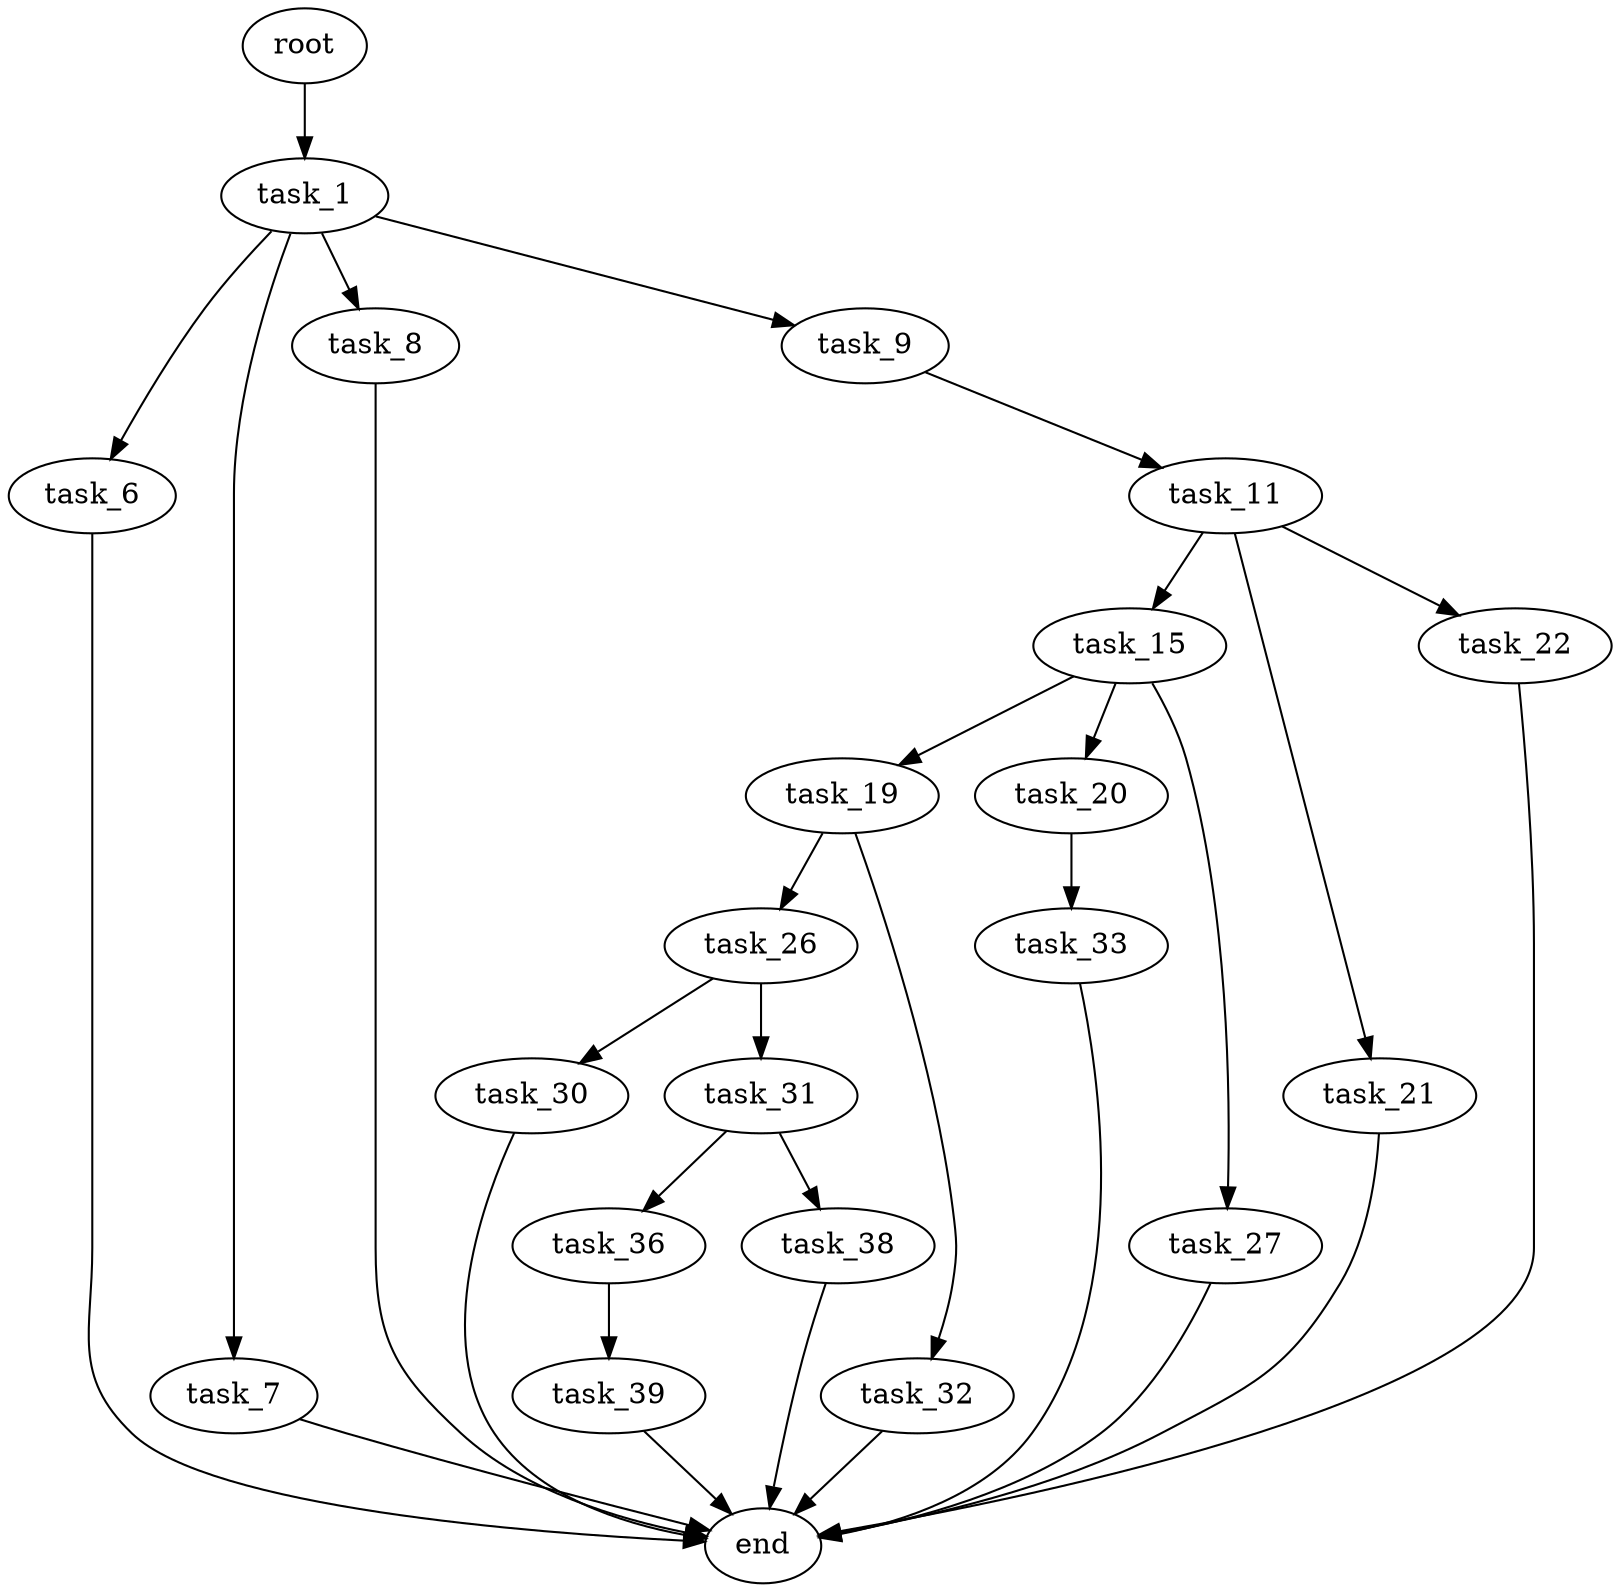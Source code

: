 digraph G {
  root [size="0.000000"];
  task_1 [size="231928233984.000000"];
  task_6 [size="28991029248.000000"];
  task_7 [size="1208174912.000000"];
  task_8 [size="1073741824000.000000"];
  task_9 [size="34743292572.000000"];
  end [size="0.000000"];
  task_11 [size="1459187888.000000"];
  task_15 [size="34150223958.000000"];
  task_21 [size="15699414806.000000"];
  task_22 [size="368293445632.000000"];
  task_19 [size="549755813888.000000"];
  task_20 [size="5417497146.000000"];
  task_27 [size="321688341.000000"];
  task_26 [size="141445381332.000000"];
  task_32 [size="106786906254.000000"];
  task_33 [size="368293445632.000000"];
  task_30 [size="11483055075.000000"];
  task_31 [size="21163054668.000000"];
  task_36 [size="28991029248.000000"];
  task_38 [size="356152828533.000000"];
  task_39 [size="27440382666.000000"];

  root -> task_1 [size="1.000000"];
  task_1 -> task_6 [size="301989888.000000"];
  task_1 -> task_7 [size="301989888.000000"];
  task_1 -> task_8 [size="301989888.000000"];
  task_1 -> task_9 [size="301989888.000000"];
  task_6 -> end [size="1.000000"];
  task_7 -> end [size="1.000000"];
  task_8 -> end [size="1.000000"];
  task_9 -> task_11 [size="838860800.000000"];
  task_11 -> task_15 [size="33554432.000000"];
  task_11 -> task_21 [size="33554432.000000"];
  task_11 -> task_22 [size="33554432.000000"];
  task_15 -> task_19 [size="679477248.000000"];
  task_15 -> task_20 [size="679477248.000000"];
  task_15 -> task_27 [size="679477248.000000"];
  task_21 -> end [size="1.000000"];
  task_22 -> end [size="1.000000"];
  task_19 -> task_26 [size="536870912.000000"];
  task_19 -> task_32 [size="536870912.000000"];
  task_20 -> task_33 [size="134217728.000000"];
  task_27 -> end [size="1.000000"];
  task_26 -> task_30 [size="134217728.000000"];
  task_26 -> task_31 [size="134217728.000000"];
  task_32 -> end [size="1.000000"];
  task_33 -> end [size="1.000000"];
  task_30 -> end [size="1.000000"];
  task_31 -> task_36 [size="33554432.000000"];
  task_31 -> task_38 [size="33554432.000000"];
  task_36 -> task_39 [size="75497472.000000"];
  task_38 -> end [size="1.000000"];
  task_39 -> end [size="1.000000"];
}
